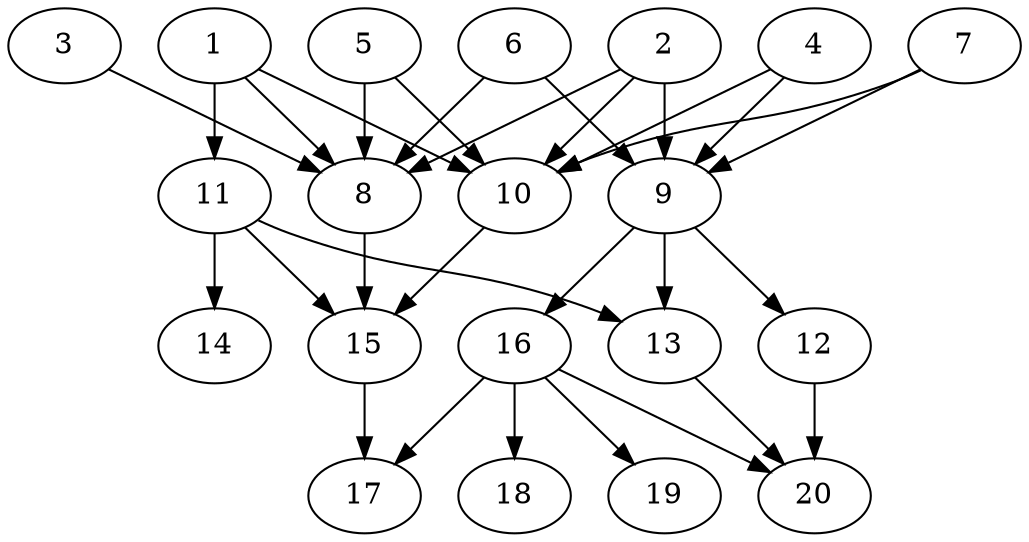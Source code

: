 // DAG automatically generated by daggen at Tue Jul 23 14:28:59 2019
// ./daggen --dot -n 20 --ccr 0.4 --fat 0.6 --regular 0.5 --density 0.7 --mindata 5242880 --maxdata 52428800 
digraph G {
  1 [size="29079040", alpha="0.06", expect_size="11631616"] 
  1 -> 8 [size ="11631616"]
  1 -> 10 [size ="11631616"]
  1 -> 11 [size ="11631616"]
  2 [size="63833600", alpha="0.15", expect_size="25533440"] 
  2 -> 8 [size ="25533440"]
  2 -> 9 [size ="25533440"]
  2 -> 10 [size ="25533440"]
  3 [size="128481280", alpha="0.07", expect_size="51392512"] 
  3 -> 8 [size ="51392512"]
  4 [size="86576640", alpha="0.09", expect_size="34630656"] 
  4 -> 9 [size ="34630656"]
  4 -> 10 [size ="34630656"]
  5 [size="71900160", alpha="0.04", expect_size="28760064"] 
  5 -> 8 [size ="28760064"]
  5 -> 10 [size ="28760064"]
  6 [size="78658560", alpha="0.04", expect_size="31463424"] 
  6 -> 8 [size ="31463424"]
  6 -> 9 [size ="31463424"]
  7 [size="99517440", alpha="0.03", expect_size="39806976"] 
  7 -> 9 [size ="39806976"]
  7 -> 10 [size ="39806976"]
  8 [size="111418880", alpha="0.10", expect_size="44567552"] 
  8 -> 15 [size ="44567552"]
  9 [size="117926400", alpha="0.01", expect_size="47170560"] 
  9 -> 12 [size ="47170560"]
  9 -> 13 [size ="47170560"]
  9 -> 16 [size ="47170560"]
  10 [size="90900480", alpha="0.11", expect_size="36360192"] 
  10 -> 15 [size ="36360192"]
  11 [size="15964160", alpha="0.03", expect_size="6385664"] 
  11 -> 13 [size ="6385664"]
  11 -> 14 [size ="6385664"]
  11 -> 15 [size ="6385664"]
  12 [size="53672960", alpha="0.08", expect_size="21469184"] 
  12 -> 20 [size ="21469184"]
  13 [size="26263040", alpha="0.11", expect_size="10505216"] 
  13 -> 20 [size ="10505216"]
  14 [size="68989440", alpha="0.05", expect_size="27595776"] 
  15 [size="120532480", alpha="0.18", expect_size="48212992"] 
  15 -> 17 [size ="48212992"]
  16 [size="27174400", alpha="0.05", expect_size="10869760"] 
  16 -> 17 [size ="10869760"]
  16 -> 18 [size ="10869760"]
  16 -> 19 [size ="10869760"]
  16 -> 20 [size ="10869760"]
  17 [size="53521920", alpha="0.11", expect_size="21408768"] 
  18 [size="69836800", alpha="0.12", expect_size="27934720"] 
  19 [size="130158080", alpha="0.18", expect_size="52063232"] 
  20 [size="17597440", alpha="0.09", expect_size="7038976"] 
}
